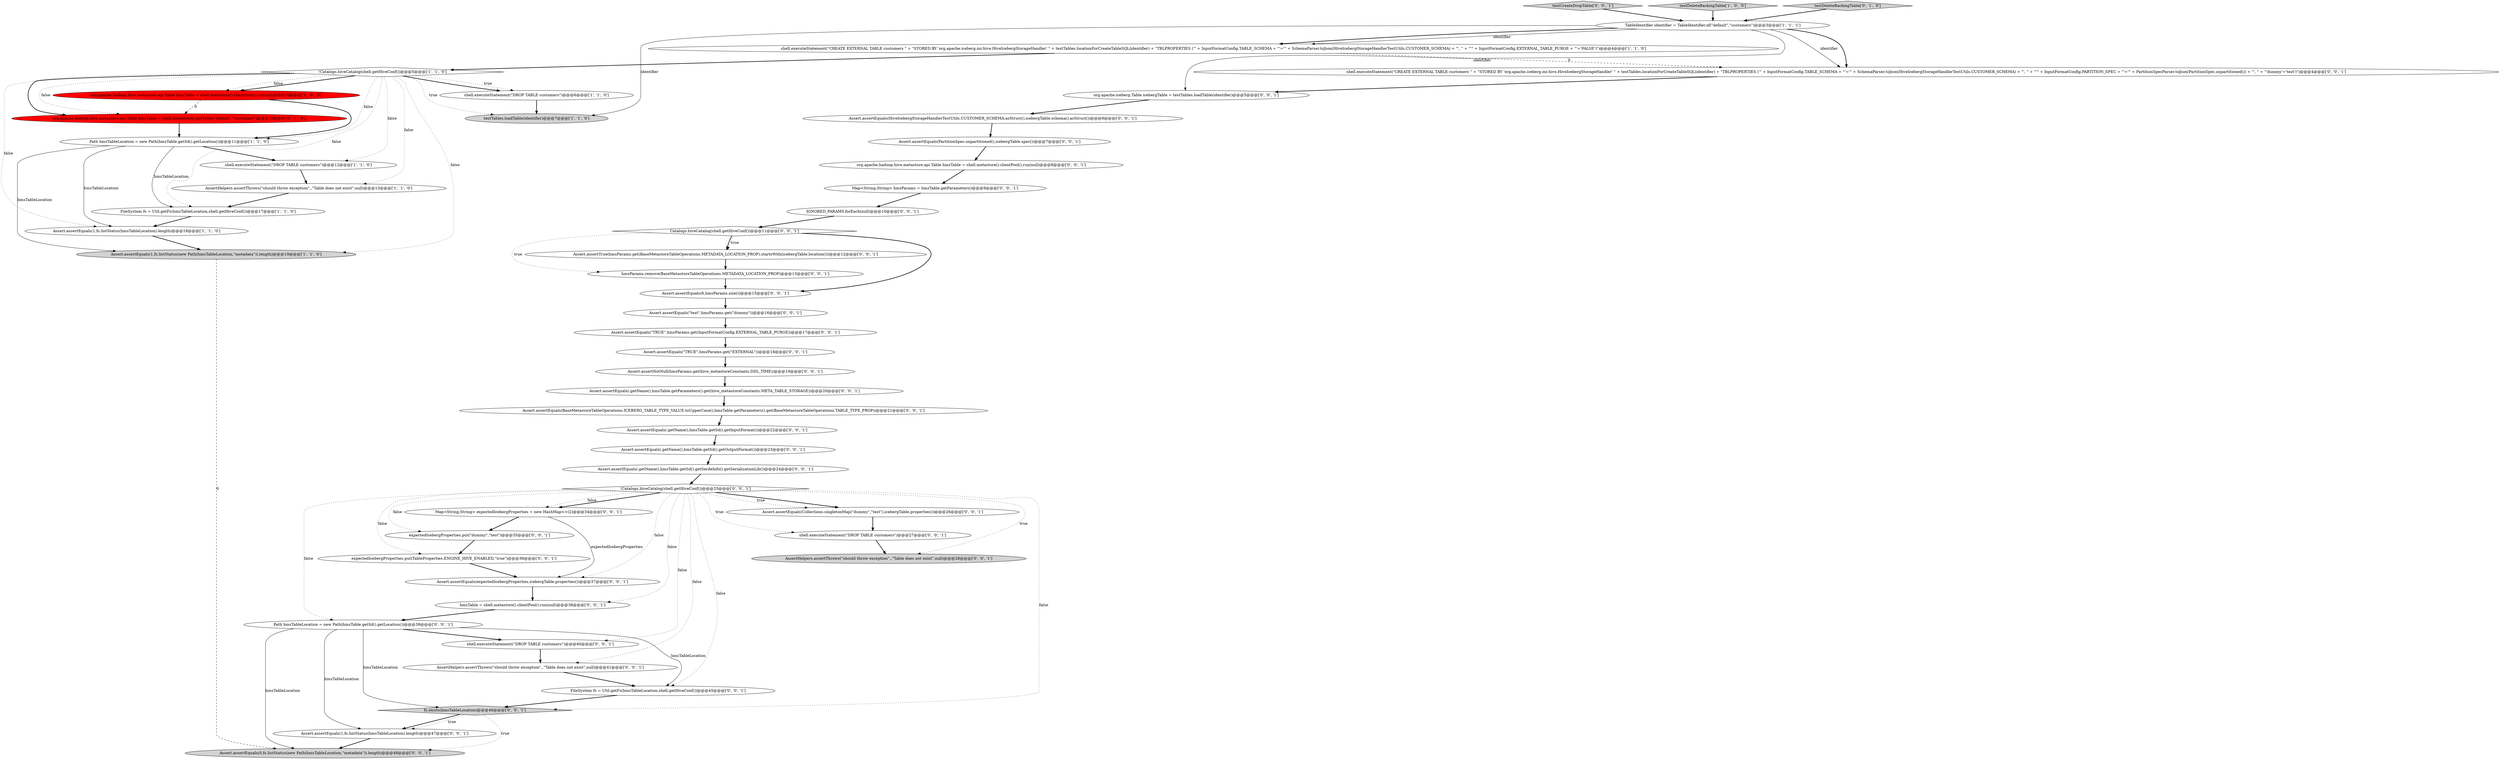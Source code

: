 digraph {
6 [style = filled, label = "Assert.assertEquals(1,fs.listStatus(hmsTableLocation).length)@@@18@@@['1', '1', '0']", fillcolor = white, shape = ellipse image = "AAA0AAABBB1BBB"];
43 [style = filled, label = "org.apache.hadoop.hive.metastore.api.Table hmsTable = shell.metastore().clientPool().run(null)@@@8@@@['0', '0', '1']", fillcolor = white, shape = ellipse image = "AAA0AAABBB3BBB"];
4 [style = filled, label = "testTables.loadTable(identifier)@@@7@@@['1', '1', '0']", fillcolor = lightgray, shape = ellipse image = "AAA0AAABBB1BBB"];
49 [style = filled, label = "Assert.assertEquals(PartitionSpec.unpartitioned(),icebergTable.spec())@@@7@@@['0', '0', '1']", fillcolor = white, shape = ellipse image = "AAA0AAABBB3BBB"];
30 [style = filled, label = "Assert.assertEquals(BaseMetastoreTableOperations.ICEBERG_TABLE_TYPE_VALUE.toUpperCase(),hmsTable.getParameters().get(BaseMetastoreTableOperations.TABLE_TYPE_PROP))@@@21@@@['0', '0', '1']", fillcolor = white, shape = ellipse image = "AAA0AAABBB3BBB"];
24 [style = filled, label = "Map<String,String> hmsParams = hmsTable.getParameters()@@@9@@@['0', '0', '1']", fillcolor = white, shape = ellipse image = "AAA0AAABBB3BBB"];
44 [style = filled, label = "Assert.assertEquals(1,fs.listStatus(hmsTableLocation).length)@@@47@@@['0', '0', '1']", fillcolor = white, shape = ellipse image = "AAA0AAABBB3BBB"];
50 [style = filled, label = "expectedIcebergProperties.put(\"dummy\",\"test\")@@@35@@@['0', '0', '1']", fillcolor = white, shape = ellipse image = "AAA0AAABBB3BBB"];
27 [style = filled, label = "!Catalogs.hiveCatalog(shell.getHiveConf())@@@25@@@['0', '0', '1']", fillcolor = white, shape = diamond image = "AAA0AAABBB3BBB"];
16 [style = filled, label = "shell.executeStatement(\"DROP TABLE customers\")@@@27@@@['0', '0', '1']", fillcolor = white, shape = ellipse image = "AAA0AAABBB3BBB"];
9 [style = filled, label = "Path hmsTableLocation = new Path(hmsTable.getSd().getLocation())@@@11@@@['1', '1', '0']", fillcolor = white, shape = ellipse image = "AAA0AAABBB1BBB"];
37 [style = filled, label = "hmsTable = shell.metastore().clientPool().run(null)@@@38@@@['0', '0', '1']", fillcolor = white, shape = ellipse image = "AAA0AAABBB3BBB"];
0 [style = filled, label = "shell.executeStatement(\"CREATE EXTERNAL TABLE customers \" + \"STORED BY 'org.apache.iceberg.mr.hive.HiveIcebergStorageHandler' \" + testTables.locationForCreateTableSQL(identifier) + \"TBLPROPERTIES ('\" + InputFormatConfig.TABLE_SCHEMA + \"'='\" + SchemaParser.toJson(HiveIcebergStorageHandlerTestUtils.CUSTOMER_SCHEMA) + \"', \" + \"'\" + InputFormatConfig.EXTERNAL_TABLE_PURGE + \"'='FALSE')\")@@@4@@@['1', '1', '0']", fillcolor = white, shape = ellipse image = "AAA0AAABBB1BBB"];
21 [style = filled, label = "AssertHelpers.assertThrows(\"should throw exception\",,\"Table does not exist\",null)@@@28@@@['0', '0', '1']", fillcolor = lightgray, shape = ellipse image = "AAA0AAABBB3BBB"];
47 [style = filled, label = "expectedIcebergProperties.put(TableProperties.ENGINE_HIVE_ENABLED,\"true\")@@@36@@@['0', '0', '1']", fillcolor = white, shape = ellipse image = "AAA0AAABBB3BBB"];
33 [style = filled, label = "testCreateDropTable['0', '0', '1']", fillcolor = lightgray, shape = diamond image = "AAA0AAABBB3BBB"];
51 [style = filled, label = "Assert.assertEquals(\"test\",hmsParams.get(\"dummy\"))@@@16@@@['0', '0', '1']", fillcolor = white, shape = ellipse image = "AAA0AAABBB3BBB"];
42 [style = filled, label = "shell.executeStatement(\"DROP TABLE customers\")@@@40@@@['0', '0', '1']", fillcolor = white, shape = ellipse image = "AAA0AAABBB3BBB"];
22 [style = filled, label = "FileSystem fs = Util.getFs(hmsTableLocation,shell.getHiveConf())@@@45@@@['0', '0', '1']", fillcolor = white, shape = ellipse image = "AAA0AAABBB3BBB"];
2 [style = filled, label = "testDeleteBackingTable['1', '0', '0']", fillcolor = lightgray, shape = diamond image = "AAA0AAABBB1BBB"];
23 [style = filled, label = "Catalogs.hiveCatalog(shell.getHiveConf())@@@11@@@['0', '0', '1']", fillcolor = white, shape = diamond image = "AAA0AAABBB3BBB"];
13 [style = filled, label = "org.apache.hadoop.hive.metastore.api.Table hmsTable = shell.metastore().getTable(\"default\",\"customers\")@@@10@@@['0', '1', '0']", fillcolor = red, shape = ellipse image = "AAA1AAABBB2BBB"];
25 [style = filled, label = "Assert.assertEquals(.getName(),hmsTable.getSd().getSerdeInfo().getSerializationLib())@@@24@@@['0', '0', '1']", fillcolor = white, shape = ellipse image = "AAA0AAABBB3BBB"];
38 [style = filled, label = "Assert.assertEquals(.getName(),hmsTable.getParameters().get(hive_metastoreConstants.META_TABLE_STORAGE))@@@20@@@['0', '0', '1']", fillcolor = white, shape = ellipse image = "AAA0AAABBB3BBB"];
46 [style = filled, label = "fs.exists(hmsTableLocation)@@@46@@@['0', '0', '1']", fillcolor = lightgray, shape = diamond image = "AAA0AAABBB3BBB"];
41 [style = filled, label = "Path hmsTableLocation = new Path(hmsTable.getSd().getLocation())@@@39@@@['0', '0', '1']", fillcolor = white, shape = ellipse image = "AAA0AAABBB3BBB"];
19 [style = filled, label = "Map<String,String> expectedIcebergProperties = new HashMap<>(2)@@@34@@@['0', '0', '1']", fillcolor = white, shape = ellipse image = "AAA0AAABBB3BBB"];
26 [style = filled, label = "Assert.assertEquals(6,hmsParams.size())@@@15@@@['0', '0', '1']", fillcolor = white, shape = ellipse image = "AAA0AAABBB3BBB"];
18 [style = filled, label = "AssertHelpers.assertThrows(\"should throw exception\",,\"Table does not exist\",null)@@@41@@@['0', '0', '1']", fillcolor = white, shape = ellipse image = "AAA0AAABBB3BBB"];
20 [style = filled, label = "Assert.assertEquals(expectedIcebergProperties,icebergTable.properties())@@@37@@@['0', '0', '1']", fillcolor = white, shape = ellipse image = "AAA0AAABBB3BBB"];
5 [style = filled, label = "FileSystem fs = Util.getFs(hmsTableLocation,shell.getHiveConf())@@@17@@@['1', '1', '0']", fillcolor = white, shape = ellipse image = "AAA0AAABBB1BBB"];
14 [style = filled, label = "testDeleteBackingTable['0', '1', '0']", fillcolor = lightgray, shape = diamond image = "AAA0AAABBB2BBB"];
40 [style = filled, label = "Assert.assertEquals(0,fs.listStatus(new Path(hmsTableLocation,\"metadata\")).length)@@@48@@@['0', '0', '1']", fillcolor = lightgray, shape = ellipse image = "AAA0AAABBB3BBB"];
12 [style = filled, label = "AssertHelpers.assertThrows(\"should throw exception\",,\"Table does not exist\",null)@@@13@@@['1', '1', '0']", fillcolor = white, shape = ellipse image = "AAA0AAABBB1BBB"];
8 [style = filled, label = "shell.executeStatement(\"DROP TABLE customers\")@@@6@@@['1', '1', '0']", fillcolor = white, shape = ellipse image = "AAA0AAABBB1BBB"];
28 [style = filled, label = "Assert.assertEquals(Collections.singletonMap(\"dummy\",\"test\"),icebergTable.properties())@@@26@@@['0', '0', '1']", fillcolor = white, shape = ellipse image = "AAA0AAABBB3BBB"];
32 [style = filled, label = "hmsParams.remove(BaseMetastoreTableOperations.METADATA_LOCATION_PROP)@@@13@@@['0', '0', '1']", fillcolor = white, shape = ellipse image = "AAA0AAABBB3BBB"];
29 [style = filled, label = "Assert.assertEquals(.getName(),hmsTable.getSd().getInputFormat())@@@22@@@['0', '0', '1']", fillcolor = white, shape = ellipse image = "AAA0AAABBB3BBB"];
36 [style = filled, label = "Assert.assertEquals(\"TRUE\",hmsParams.get(InputFormatConfig.EXTERNAL_TABLE_PURGE))@@@17@@@['0', '0', '1']", fillcolor = white, shape = ellipse image = "AAA0AAABBB3BBB"];
11 [style = filled, label = "org.apache.hadoop.hive.metastore.api.Table hmsTable = shell.metastore().clientPool().run(null)@@@10@@@['1', '0', '0']", fillcolor = red, shape = ellipse image = "AAA1AAABBB1BBB"];
15 [style = filled, label = "Assert.assertEquals(.getName(),hmsTable.getSd().getOutputFormat())@@@23@@@['0', '0', '1']", fillcolor = white, shape = ellipse image = "AAA0AAABBB3BBB"];
3 [style = filled, label = "Assert.assertEquals(1,fs.listStatus(new Path(hmsTableLocation,\"metadata\")).length)@@@19@@@['1', '1', '0']", fillcolor = lightgray, shape = ellipse image = "AAA0AAABBB1BBB"];
34 [style = filled, label = "Assert.assertEquals(\"TRUE\",hmsParams.get(\"EXTERNAL\"))@@@18@@@['0', '0', '1']", fillcolor = white, shape = ellipse image = "AAA0AAABBB3BBB"];
1 [style = filled, label = "!Catalogs.hiveCatalog(shell.getHiveConf())@@@5@@@['1', '1', '0']", fillcolor = white, shape = diamond image = "AAA0AAABBB1BBB"];
45 [style = filled, label = "IGNORED_PARAMS.forEach(null)@@@10@@@['0', '0', '1']", fillcolor = white, shape = ellipse image = "AAA0AAABBB3BBB"];
17 [style = filled, label = "Assert.assertNotNull(hmsParams.get(hive_metastoreConstants.DDL_TIME))@@@19@@@['0', '0', '1']", fillcolor = white, shape = ellipse image = "AAA0AAABBB3BBB"];
10 [style = filled, label = "TableIdentifier identifier = TableIdentifier.of(\"default\",\"customers\")@@@3@@@['1', '1', '1']", fillcolor = white, shape = ellipse image = "AAA0AAABBB1BBB"];
35 [style = filled, label = "Assert.assertEquals(HiveIcebergStorageHandlerTestUtils.CUSTOMER_SCHEMA.asStruct(),icebergTable.schema().asStruct())@@@6@@@['0', '0', '1']", fillcolor = white, shape = ellipse image = "AAA0AAABBB3BBB"];
39 [style = filled, label = "Assert.assertTrue(hmsParams.get(BaseMetastoreTableOperations.METADATA_LOCATION_PROP).startsWith(icebergTable.location()))@@@12@@@['0', '0', '1']", fillcolor = white, shape = ellipse image = "AAA0AAABBB3BBB"];
7 [style = filled, label = "shell.executeStatement(\"DROP TABLE customers\")@@@12@@@['1', '1', '0']", fillcolor = white, shape = ellipse image = "AAA0AAABBB1BBB"];
48 [style = filled, label = "org.apache.iceberg.Table icebergTable = testTables.loadTable(identifier)@@@5@@@['0', '0', '1']", fillcolor = white, shape = ellipse image = "AAA0AAABBB3BBB"];
31 [style = filled, label = "shell.executeStatement(\"CREATE EXTERNAL TABLE customers \" + \"STORED BY 'org.apache.iceberg.mr.hive.HiveIcebergStorageHandler' \" + testTables.locationForCreateTableSQL(identifier) + \"TBLPROPERTIES ('\" + InputFormatConfig.TABLE_SCHEMA + \"'='\" + SchemaParser.toJson(HiveIcebergStorageHandlerTestUtils.CUSTOMER_SCHEMA) + \"', \" + \"'\" + InputFormatConfig.PARTITION_SPEC + \"'='\" + PartitionSpecParser.toJson(PartitionSpec.unpartitioned()) + \"', \" + \"'dummy'='test')\")@@@4@@@['0', '0', '1']", fillcolor = white, shape = ellipse image = "AAA0AAABBB3BBB"];
6->3 [style = bold, label=""];
29->15 [style = bold, label=""];
3->40 [style = dashed, label="0"];
12->5 [style = bold, label=""];
10->31 [style = solid, label="identifier"];
27->37 [style = dotted, label="false"];
15->25 [style = bold, label=""];
9->5 [style = solid, label="hmsTableLocation"];
27->28 [style = bold, label=""];
41->40 [style = solid, label="hmsTableLocation"];
10->0 [style = solid, label="identifier"];
9->3 [style = solid, label="hmsTableLocation"];
48->35 [style = bold, label=""];
1->6 [style = dotted, label="false"];
9->7 [style = bold, label=""];
11->9 [style = bold, label=""];
1->13 [style = bold, label=""];
30->29 [style = bold, label=""];
26->51 [style = bold, label=""];
10->48 [style = solid, label="identifier"];
17->38 [style = bold, label=""];
27->20 [style = dotted, label="false"];
38->30 [style = bold, label=""];
18->22 [style = bold, label=""];
1->12 [style = dotted, label="false"];
43->24 [style = bold, label=""];
31->48 [style = bold, label=""];
34->17 [style = bold, label=""];
27->46 [style = dotted, label="false"];
20->37 [style = bold, label=""];
1->5 [style = dotted, label="false"];
27->19 [style = bold, label=""];
8->4 [style = bold, label=""];
1->13 [style = dotted, label="false"];
46->40 [style = dotted, label="true"];
22->46 [style = bold, label=""];
10->31 [style = bold, label=""];
1->7 [style = dotted, label="false"];
27->50 [style = dotted, label="false"];
1->9 [style = dotted, label="false"];
14->10 [style = bold, label=""];
1->4 [style = dotted, label="true"];
27->21 [style = dotted, label="true"];
41->46 [style = solid, label="hmsTableLocation"];
32->26 [style = bold, label=""];
1->11 [style = bold, label=""];
25->27 [style = bold, label=""];
9->6 [style = solid, label="hmsTableLocation"];
5->6 [style = bold, label=""];
1->11 [style = dotted, label="false"];
10->0 [style = bold, label=""];
1->8 [style = dotted, label="true"];
46->44 [style = bold, label=""];
1->8 [style = bold, label=""];
27->47 [style = dotted, label="false"];
45->23 [style = bold, label=""];
27->18 [style = dotted, label="false"];
37->41 [style = bold, label=""];
35->49 [style = bold, label=""];
19->50 [style = bold, label=""];
27->22 [style = dotted, label="false"];
2->10 [style = bold, label=""];
41->44 [style = solid, label="hmsTableLocation"];
24->45 [style = bold, label=""];
23->32 [style = dotted, label="true"];
27->42 [style = dotted, label="false"];
23->39 [style = dotted, label="true"];
51->36 [style = bold, label=""];
0->1 [style = bold, label=""];
39->32 [style = bold, label=""];
27->41 [style = dotted, label="false"];
23->39 [style = bold, label=""];
10->4 [style = solid, label="identifier"];
13->9 [style = bold, label=""];
19->20 [style = solid, label="expectedIcebergProperties"];
36->34 [style = bold, label=""];
27->16 [style = dotted, label="true"];
1->3 [style = dotted, label="false"];
27->19 [style = dotted, label="false"];
42->18 [style = bold, label=""];
7->12 [style = bold, label=""];
23->26 [style = bold, label=""];
44->40 [style = bold, label=""];
33->10 [style = bold, label=""];
46->44 [style = dotted, label="true"];
28->16 [style = bold, label=""];
49->43 [style = bold, label=""];
27->28 [style = dotted, label="true"];
11->13 [style = dashed, label="0"];
41->22 [style = solid, label="hmsTableLocation"];
50->47 [style = bold, label=""];
16->21 [style = bold, label=""];
47->20 [style = bold, label=""];
0->31 [style = dashed, label="0"];
41->42 [style = bold, label=""];
}

